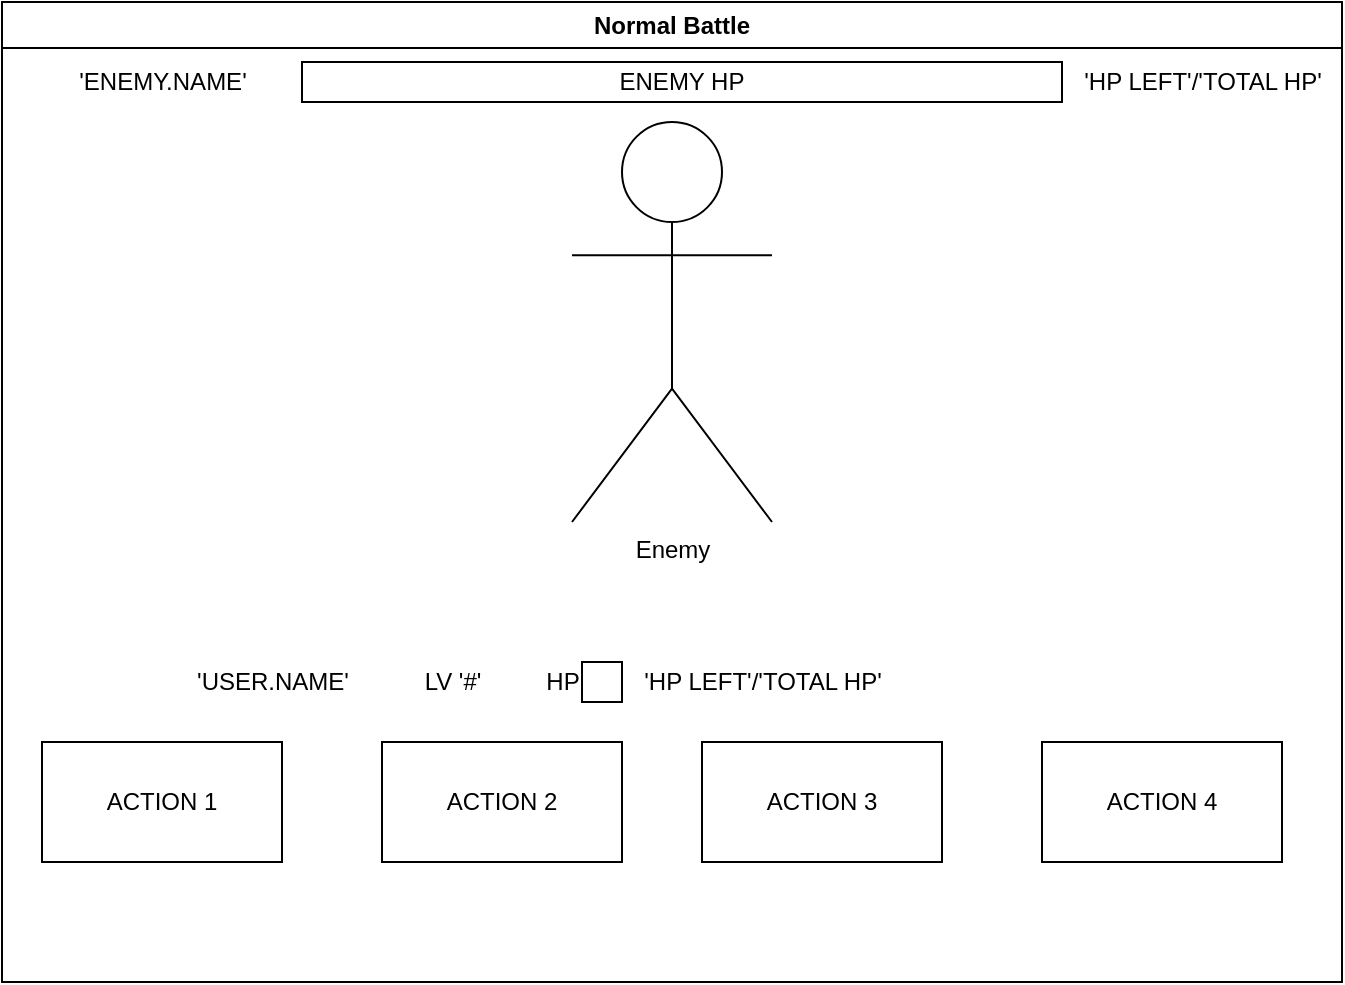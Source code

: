 <mxfile version="21.2.1" type="github">
  <diagram name="Page-1" id="w7yXFqWaAwTJAUr7LiBQ">
    <mxGraphModel dx="1251" dy="623" grid="0" gridSize="10" guides="1" tooltips="1" connect="1" arrows="1" fold="1" page="0" pageScale="1" pageWidth="827" pageHeight="1169" math="0" shadow="0">
      <root>
        <mxCell id="0" />
        <mxCell id="1" parent="0" />
        <mxCell id="zRvWQ_bZDN175Up8n49A-1" value="Normal Battle" style="swimlane;whiteSpace=wrap;html=1;" parent="1" vertex="1">
          <mxGeometry x="70" y="50" width="670" height="490" as="geometry" />
        </mxCell>
        <mxCell id="zRvWQ_bZDN175Up8n49A-2" value="Enemy" style="shape=umlActor;verticalLabelPosition=bottom;verticalAlign=top;html=1;outlineConnect=0;" parent="zRvWQ_bZDN175Up8n49A-1" vertex="1">
          <mxGeometry x="285" y="60" width="100" height="200" as="geometry" />
        </mxCell>
        <mxCell id="zRvWQ_bZDN175Up8n49A-5" value="ACTION 1" style="rounded=0;whiteSpace=wrap;html=1;" parent="zRvWQ_bZDN175Up8n49A-1" vertex="1">
          <mxGeometry x="20" y="370" width="120" height="60" as="geometry" />
        </mxCell>
        <mxCell id="zRvWQ_bZDN175Up8n49A-8" value="ACTION 4" style="rounded=0;whiteSpace=wrap;html=1;" parent="zRvWQ_bZDN175Up8n49A-1" vertex="1">
          <mxGeometry x="520" y="370" width="120" height="60" as="geometry" />
        </mxCell>
        <mxCell id="zRvWQ_bZDN175Up8n49A-7" value="ACTION 3" style="rounded=0;whiteSpace=wrap;html=1;" parent="zRvWQ_bZDN175Up8n49A-1" vertex="1">
          <mxGeometry x="350" y="370" width="120" height="60" as="geometry" />
        </mxCell>
        <mxCell id="zRvWQ_bZDN175Up8n49A-6" value="ACTION 2" style="rounded=0;whiteSpace=wrap;html=1;" parent="zRvWQ_bZDN175Up8n49A-1" vertex="1">
          <mxGeometry x="190" y="370" width="120" height="60" as="geometry" />
        </mxCell>
        <mxCell id="zRvWQ_bZDN175Up8n49A-9" value="ENEMY HP" style="rounded=0;whiteSpace=wrap;html=1;" parent="zRvWQ_bZDN175Up8n49A-1" vertex="1">
          <mxGeometry x="150" y="30" width="380" height="20" as="geometry" />
        </mxCell>
        <mxCell id="zRvWQ_bZDN175Up8n49A-13" value="" style="rounded=0;whiteSpace=wrap;html=1;" parent="zRvWQ_bZDN175Up8n49A-1" vertex="1">
          <mxGeometry x="290" y="330" width="20" height="20" as="geometry" />
        </mxCell>
        <mxCell id="zRvWQ_bZDN175Up8n49A-12" value="HP" style="text;html=1;align=center;verticalAlign=middle;resizable=0;points=[];autosize=1;strokeColor=none;fillColor=none;" parent="zRvWQ_bZDN175Up8n49A-1" vertex="1">
          <mxGeometry x="260" y="325" width="40" height="30" as="geometry" />
        </mxCell>
        <mxCell id="zRvWQ_bZDN175Up8n49A-14" value="&#39;HP LEFT&#39;/&#39;TOTAL HP&#39;" style="text;html=1;align=center;verticalAlign=middle;resizable=0;points=[];autosize=1;strokeColor=none;fillColor=none;" parent="zRvWQ_bZDN175Up8n49A-1" vertex="1">
          <mxGeometry x="310" y="325" width="140" height="30" as="geometry" />
        </mxCell>
        <mxCell id="zRvWQ_bZDN175Up8n49A-15" value="&#39;HP LEFT&#39;/&#39;TOTAL HP&#39;" style="text;html=1;align=center;verticalAlign=middle;resizable=0;points=[];autosize=1;strokeColor=none;fillColor=none;" parent="zRvWQ_bZDN175Up8n49A-1" vertex="1">
          <mxGeometry x="530" y="25" width="140" height="30" as="geometry" />
        </mxCell>
        <mxCell id="zRvWQ_bZDN175Up8n49A-16" value="&#39;ENEMY.NAME&#39;" style="text;html=1;align=center;verticalAlign=middle;resizable=0;points=[];autosize=1;strokeColor=none;fillColor=none;" parent="zRvWQ_bZDN175Up8n49A-1" vertex="1">
          <mxGeometry x="30" y="25" width="100" height="30" as="geometry" />
        </mxCell>
        <mxCell id="zRvWQ_bZDN175Up8n49A-10" value="&#39;USER.NAME&#39;" style="text;html=1;align=center;verticalAlign=middle;resizable=0;points=[];autosize=1;strokeColor=none;fillColor=none;" parent="zRvWQ_bZDN175Up8n49A-1" vertex="1">
          <mxGeometry x="90" y="325" width="90" height="30" as="geometry" />
        </mxCell>
        <mxCell id="zRvWQ_bZDN175Up8n49A-11" value="LV &#39;#&#39;" style="text;html=1;align=center;verticalAlign=middle;resizable=0;points=[];autosize=1;strokeColor=none;fillColor=none;" parent="zRvWQ_bZDN175Up8n49A-1" vertex="1">
          <mxGeometry x="200" y="325" width="50" height="30" as="geometry" />
        </mxCell>
      </root>
    </mxGraphModel>
  </diagram>
</mxfile>
